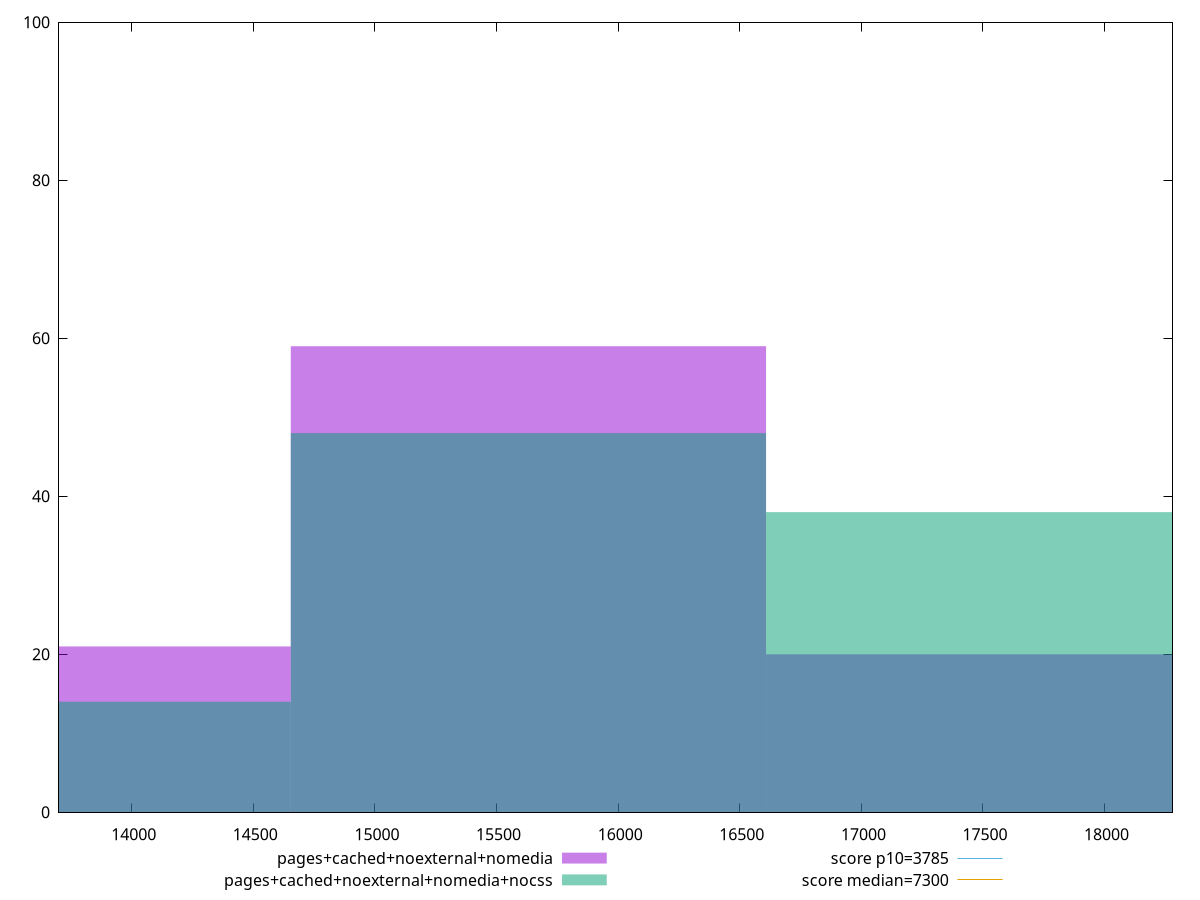 reset

$pagesCachedNoexternalNomedia <<EOF
17585.029747764576 20
15631.137553568511 59
13677.245359372448 21
EOF

$pagesCachedNoexternalNomediaNocss <<EOF
17585.029747764576 38
15631.137553568511 48
13677.245359372448 14
EOF

set key outside below
set boxwidth 1953.8921941960639
set xrange [13701.3285:18279.042500000003]
set yrange [0:100]
set trange [0:100]
set style fill transparent solid 0.5 noborder

set parametric
set terminal svg size 640, 500 enhanced background rgb 'white'
set output "reprap/interactive/comparison/histogram/3_vs_4.svg"

plot $pagesCachedNoexternalNomedia title "pages+cached+noexternal+nomedia" with boxes, \
     $pagesCachedNoexternalNomediaNocss title "pages+cached+noexternal+nomedia+nocss" with boxes, \
     3785,t title "score p10=3785", \
     7300,t title "score median=7300"

reset
